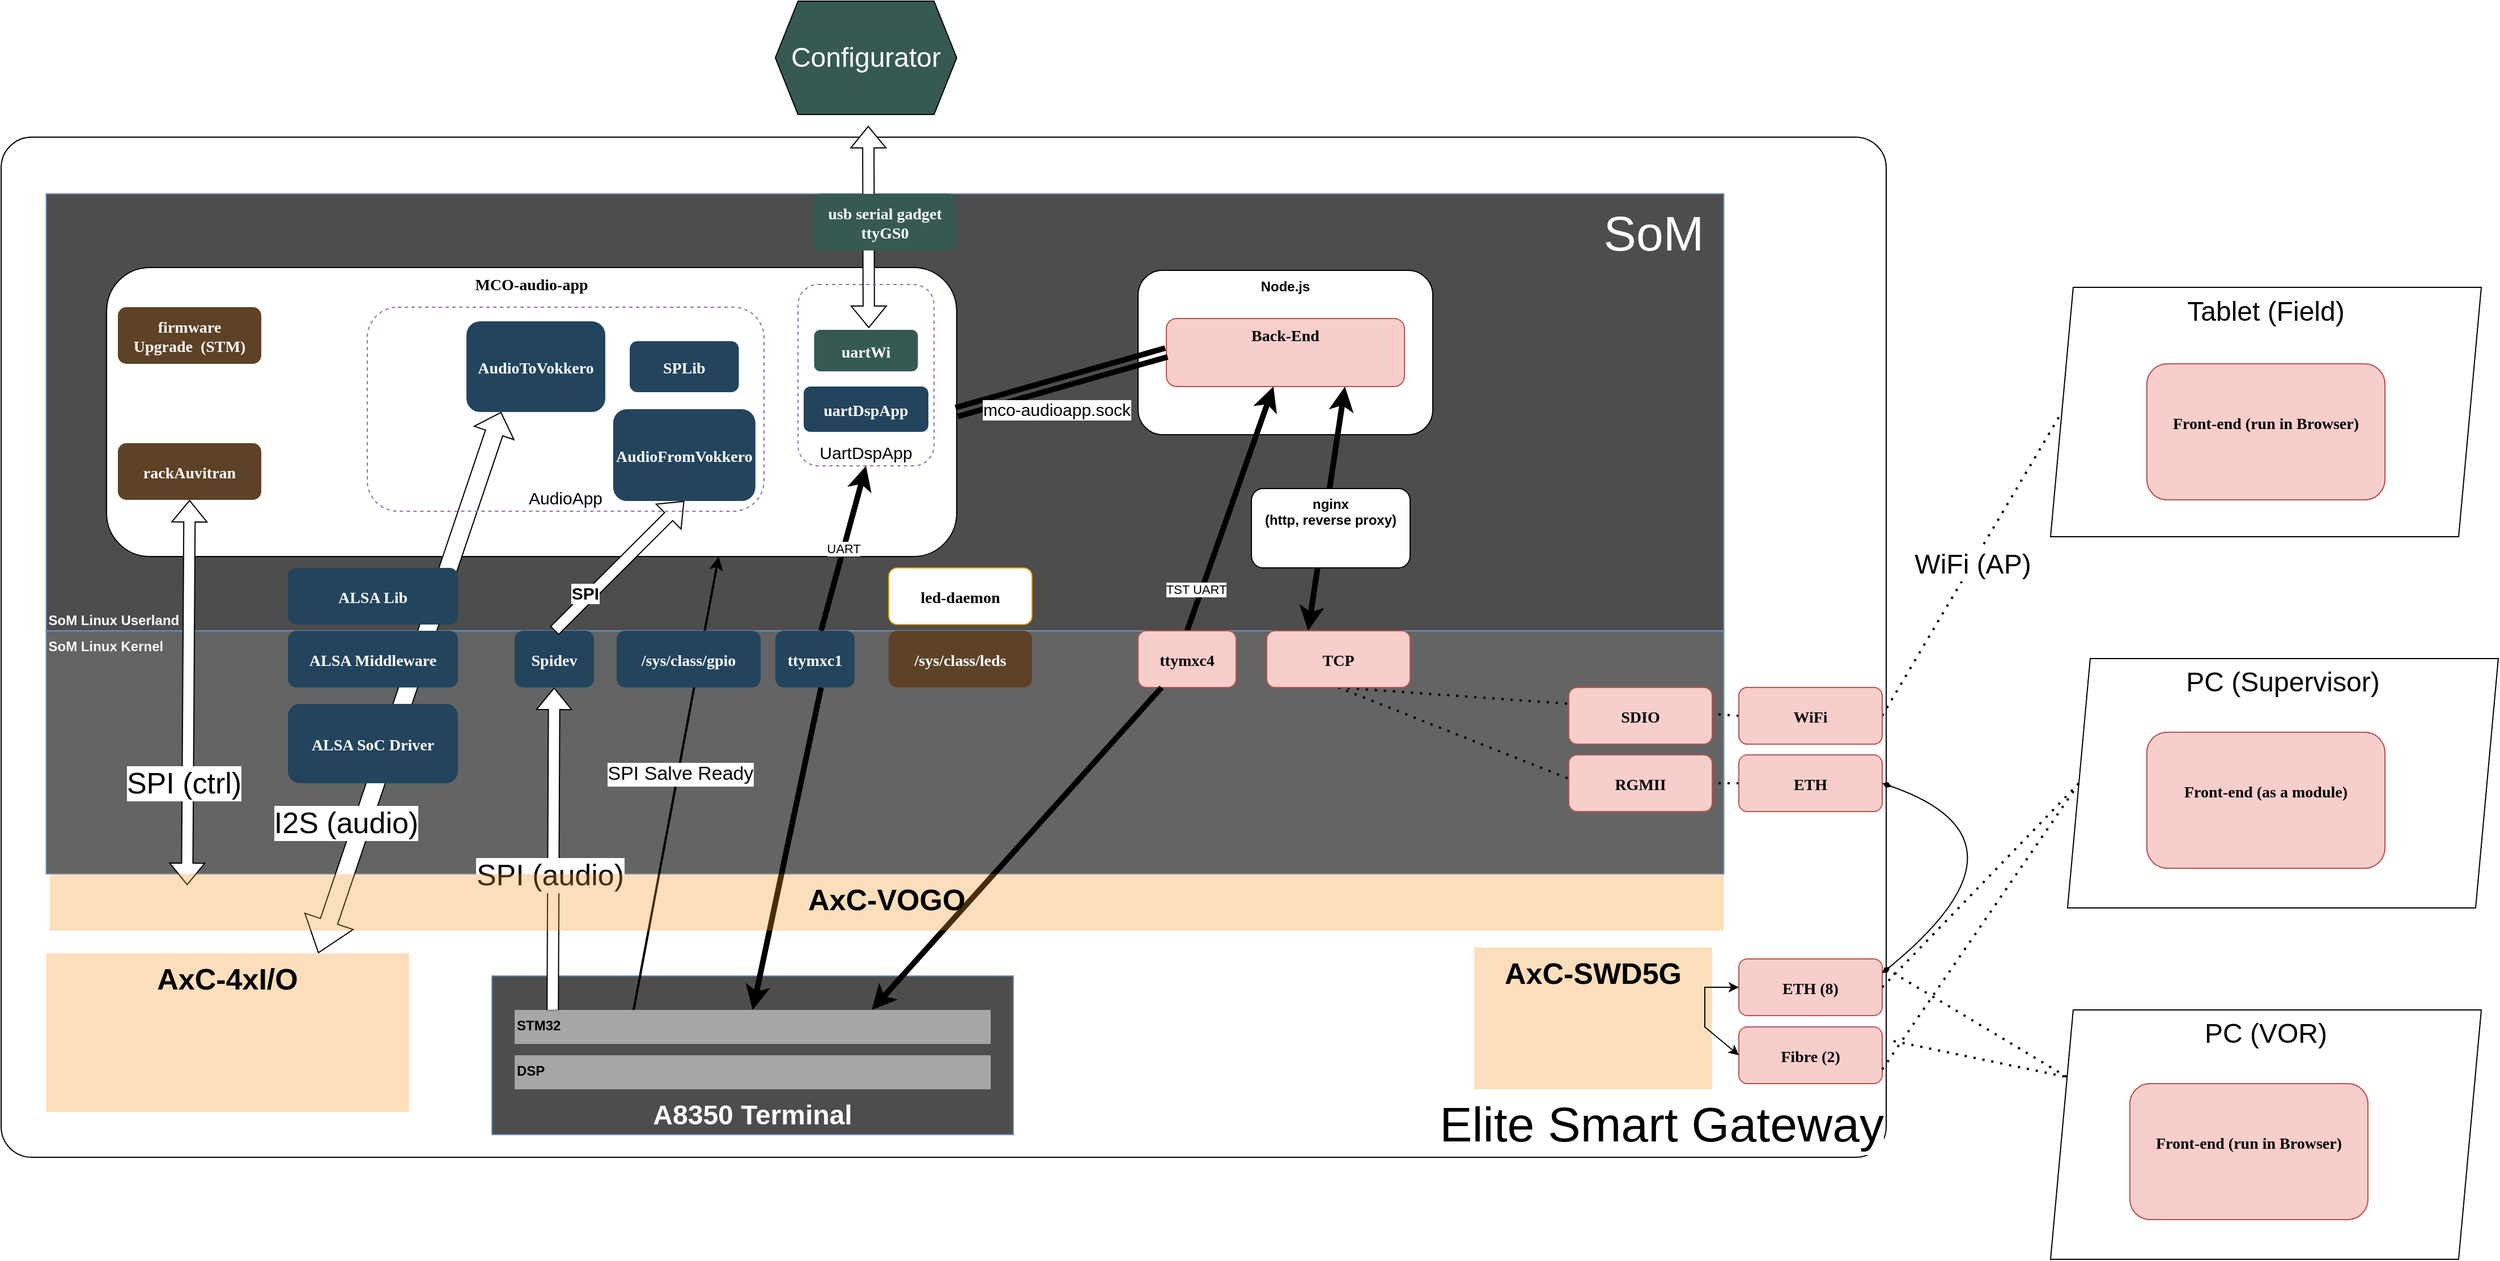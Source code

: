 <mxfile version="16.5.5" type="github">
  <diagram name="Page-1" id="2c0d36ab-eaac-3732-788b-9136903baeff">
    <mxGraphModel dx="2966" dy="1654" grid="1" gridSize="10" guides="1" tooltips="1" connect="1" arrows="1" fold="1" page="1" pageScale="1.5" pageWidth="1169" pageHeight="827" background="none" math="0" shadow="0">
      <root>
        <mxCell id="0" />
        <mxCell id="1" parent="0" />
        <mxCell id="yJEXvZF4Z7p5Rb5Mh50w-162" value="&lt;b style=&quot;font-size: 24px;&quot;&gt;&lt;font style=&quot;font-size: 24px;&quot;&gt;A8350 Terminal&lt;/font&gt;&lt;/b&gt;" style="rounded=0;whiteSpace=wrap;html=1;labelBackgroundColor=none;strokeColor=#666666;fillColor=#999999;opacity=30;verticalAlign=top;align=center;fontSize=24;fontColor=#333333;" vertex="1" parent="1">
          <mxGeometry x="1320" y="840" width="640" height="120" as="geometry" />
        </mxCell>
        <mxCell id="36HzXRvJtUE0cEunPF5f-138" value="&lt;b style=&quot;font-size: 24px;&quot;&gt;&lt;font style=&quot;font-size: 24px;&quot;&gt;A8350 Terminal&lt;/font&gt;&lt;/b&gt;" style="rounded=0;whiteSpace=wrap;html=1;labelBackgroundColor=none;strokeColor=#666666;fillColor=#BDE0F5;opacity=30;verticalAlign=top;align=center;fontSize=24;fontColor=#333333;" parent="1" vertex="1">
          <mxGeometry x="1320" y="840" width="640" height="120" as="geometry" />
        </mxCell>
        <mxCell id="yJEXvZF4Z7p5Rb5Mh50w-126" value="&lt;div style=&quot;&quot;&gt;&lt;span style=&quot;white-space: pre&quot;&gt;	&lt;/span&gt;&lt;span style=&quot;white-space: pre&quot;&gt;	&lt;/span&gt;&lt;span style=&quot;white-space: pre&quot;&gt;	&lt;/span&gt;&lt;span style=&quot;white-space: pre&quot;&gt;	&lt;/span&gt;&lt;span style=&quot;white-space: pre&quot;&gt;	&lt;/span&gt;&lt;span style=&quot;white-space: pre&quot;&gt;	&lt;/span&gt;&lt;span&gt;Elite Smart Gateway&lt;/span&gt;&lt;/div&gt;" style="rounded=1;whiteSpace=wrap;html=1;align=right;verticalAlign=bottom;fontSize=43;labelBackgroundColor=default;arcSize=3;" vertex="1" parent="1">
          <mxGeometry x="877" y="170" width="1663" height="900" as="geometry" />
        </mxCell>
        <mxCell id="yJEXvZF4Z7p5Rb5Mh50w-168" value="SoM Linux Userland" style="fillColor=#BDE0F5;strokeColor=none;opacity=30;align=left;verticalAlign=bottom;fontStyle=1;fontColor=#333333;" vertex="1" parent="1">
          <mxGeometry x="916.75" y="220" width="1480" height="385.5" as="geometry" />
        </mxCell>
        <mxCell id="yJEXvZF4Z7p5Rb5Mh50w-169" value="SoM Linux Kernel" style="fillColor=#4D4D4D;strokeColor=#6c8ebf;align=left;verticalAlign=top;fontStyle=1;" vertex="1" parent="1">
          <mxGeometry x="916.75" y="605.5" width="1480" height="214.5" as="geometry" />
        </mxCell>
        <mxCell id="yJEXvZF4Z7p5Rb5Mh50w-170" value="SoM Linux Userland" style="fillColor=#4D4D4D;strokeColor=#6c8ebf;align=left;verticalAlign=bottom;fontStyle=1;fontColor=#FFFFFF;" vertex="1" parent="1">
          <mxGeometry x="916.75" y="220" width="1480" height="385.5" as="geometry" />
        </mxCell>
        <mxCell id="yJEXvZF4Z7p5Rb5Mh50w-171" value="&lt;b style=&quot;font-size: 24px;&quot;&gt;&lt;font style=&quot;font-size: 24px;&quot;&gt;A8350 Terminal&lt;/font&gt;&lt;/b&gt;" style="rounded=0;whiteSpace=wrap;html=1;labelBackgroundColor=none;strokeColor=#6c8ebf;fillColor=#4D4D4D;verticalAlign=bottom;align=center;fontSize=24;fontColor=#FFFFFF;" vertex="1" parent="1">
          <mxGeometry x="1310" y="910" width="460" height="140" as="geometry" />
        </mxCell>
        <mxCell id="yJEXvZF4Z7p5Rb5Mh50w-172" value="DSP" style="fillColor=#FFFFFF;strokeColor=none;align=left;verticalAlign=top;fontStyle=1;fontColor=default;opacity=50;" vertex="1" parent="1">
          <mxGeometry x="1330" y="980" width="420" height="30" as="geometry" />
        </mxCell>
        <mxCell id="yJEXvZF4Z7p5Rb5Mh50w-129" value="Tablet (Field)" style="shape=parallelogram;perimeter=parallelogramPerimeter;whiteSpace=wrap;html=1;fixedSize=1;labelBackgroundColor=none;fontSize=24;size=20;verticalAlign=top;" vertex="1" parent="1">
          <mxGeometry x="2685" y="302.5" width="380" height="220" as="geometry" />
        </mxCell>
        <mxCell id="0WuZlEnzJ-5e1mdfW7h4-131" value="Node.js" style="rounded=1;whiteSpace=wrap;html=1;horizontal=1;align=center;verticalAlign=top;fontStyle=1;" parent="1" vertex="1">
          <mxGeometry x="1880" y="287.5" width="260" height="145" as="geometry" />
        </mxCell>
        <mxCell id="109" value="SoM Linux Kernel" style="fillColor=#999999;strokeColor=none;opacity=30;align=left;verticalAlign=top;fontStyle=1;fontColor=#FFFFFF;" parent="1" vertex="1">
          <mxGeometry x="916.75" y="605.5" width="1480" height="214.5" as="geometry" />
        </mxCell>
        <mxCell id="29" value="MCO-audio-app" style="rounded=1;fontStyle=1;fontFamily=Tahoma;fontSize=14;labelBackgroundColor=none;align=center;verticalAlign=top;" parent="1" vertex="1">
          <mxGeometry x="970" y="285" width="750" height="255" as="geometry" />
        </mxCell>
        <mxCell id="36HzXRvJtUE0cEunPF5f-161" value="" style="shape=flexArrow;endArrow=classic;html=1;rounded=0;fontColor=default;exitX=0.082;exitY=0.2;exitDx=0;exitDy=0;fillColor=default;startArrow=block;entryX=0.5;entryY=1;entryDx=0;entryDy=0;exitPerimeter=0;" parent="1" target="36HzXRvJtUE0cEunPF5f-156" edge="1" source="117">
          <mxGeometry width="50" height="50" relative="1" as="geometry">
            <mxPoint x="1040" y="940" as="sourcePoint" />
            <mxPoint x="1200" y="650" as="targetPoint" />
          </mxGeometry>
        </mxCell>
        <mxCell id="36HzXRvJtUE0cEunPF5f-162" value="&lt;font style=&quot;font-size: 26px&quot;&gt;SPI (ctrl)&lt;/font&gt;" style="edgeLabel;html=1;align=center;verticalAlign=middle;resizable=0;points=[];fontColor=default;" parent="36HzXRvJtUE0cEunPF5f-161" vertex="1" connectable="0">
          <mxGeometry x="-0.47" y="5" relative="1" as="geometry">
            <mxPoint x="1" as="offset" />
          </mxGeometry>
        </mxCell>
        <mxCell id="36HzXRvJtUE0cEunPF5f-169" value="" style="shape=flexArrow;endArrow=classic;html=1;rounded=0;fontColor=default;exitX=0.75;exitY=0;exitDx=0;exitDy=0;fillColor=default;startArrow=block;entryX=0.25;entryY=1;entryDx=0;entryDy=0;width=16;startSize=9.4;startWidth=28;" parent="1" target="36HzXRvJtUE0cEunPF5f-151" edge="1" source="yJEXvZF4Z7p5Rb5Mh50w-180">
          <mxGeometry width="50" height="50" relative="1" as="geometry">
            <mxPoint x="1210" y="937.75" as="sourcePoint" />
            <mxPoint x="1213.25" y="487.75" as="targetPoint" />
          </mxGeometry>
        </mxCell>
        <mxCell id="36HzXRvJtUE0cEunPF5f-170" value="&lt;font style=&quot;font-size: 26px&quot;&gt;I2S (audio)&lt;/font&gt;" style="edgeLabel;html=1;align=center;verticalAlign=middle;resizable=0;points=[];fontColor=default;" parent="36HzXRvJtUE0cEunPF5f-169" vertex="1" connectable="0">
          <mxGeometry x="-0.47" y="5" relative="1" as="geometry">
            <mxPoint x="-14" y="13" as="offset" />
          </mxGeometry>
        </mxCell>
        <mxCell id="4" value="ALSA SoC Driver" style="rounded=1;fillColor=#23445D;gradientColor=none;strokeColor=none;fontColor=#FFFFFF;fontStyle=1;fontFamily=Tahoma;fontSize=14" parent="1" vertex="1">
          <mxGeometry x="1130" y="670" width="150" height="70" as="geometry" />
        </mxCell>
        <mxCell id="36HzXRvJtUE0cEunPF5f-130" value="ALSA Middleware" style="rounded=1;fillColor=#23445D;gradientColor=none;strokeColor=none;fontColor=#FFFFFF;fontStyle=1;fontFamily=Tahoma;fontSize=14" parent="1" vertex="1">
          <mxGeometry x="1130" y="605.5" width="150" height="50" as="geometry" />
        </mxCell>
        <mxCell id="36HzXRvJtUE0cEunPF5f-131" value="ALSA Lib" style="rounded=1;fillColor=#23445D;gradientColor=none;strokeColor=none;fontColor=#FFFFFF;fontStyle=1;fontFamily=Tahoma;fontSize=14" parent="1" vertex="1">
          <mxGeometry x="1130" y="550" width="150" height="50" as="geometry" />
        </mxCell>
        <mxCell id="36HzXRvJtUE0cEunPF5f-132" value="Spidev" style="rounded=1;fillColor=#23445D;gradientColor=none;strokeColor=none;fontColor=#FFFFFF;fontStyle=1;fontFamily=Tahoma;fontSize=14" parent="1" vertex="1">
          <mxGeometry x="1330" y="605.5" width="70" height="50" as="geometry" />
        </mxCell>
        <mxCell id="36HzXRvJtUE0cEunPF5f-140" value="" style="shape=flexArrow;endArrow=classic;html=1;rounded=0;fontColor=default;exitX=0.08;exitY=0.029;exitDx=0;exitDy=0;fillColor=default;exitPerimeter=0;" parent="1" source="36HzXRvJtUE0cEunPF5f-173" target="36HzXRvJtUE0cEunPF5f-132" edge="1">
          <mxGeometry width="50" height="50" relative="1" as="geometry">
            <mxPoint x="1385" y="940" as="sourcePoint" />
            <mxPoint x="1410" y="950" as="targetPoint" />
          </mxGeometry>
        </mxCell>
        <mxCell id="36HzXRvJtUE0cEunPF5f-141" value="&lt;font style=&quot;font-size: 26px&quot;&gt;SPI (audio)&lt;/font&gt;" style="edgeLabel;html=1;align=center;verticalAlign=middle;resizable=0;points=[];fontColor=default;" parent="36HzXRvJtUE0cEunPF5f-140" vertex="1" connectable="0">
          <mxGeometry x="-0.47" y="5" relative="1" as="geometry">
            <mxPoint x="2" y="-45" as="offset" />
          </mxGeometry>
        </mxCell>
        <mxCell id="36HzXRvJtUE0cEunPF5f-142" value="" style="endArrow=none;html=1;rounded=0;fontSize=26;fontColor=default;fillColor=#d5e8d4;entryX=0.25;entryY=0;entryDx=0;entryDy=0;strokeWidth=2;endFill=0;startArrow=classic;startFill=1;sketch=0;strokeColor=#000000;" parent="1" target="36HzXRvJtUE0cEunPF5f-173" edge="1">
          <mxGeometry relative="1" as="geometry">
            <mxPoint x="1510" y="540" as="sourcePoint" />
            <mxPoint x="1470" y="940" as="targetPoint" />
          </mxGeometry>
        </mxCell>
        <mxCell id="36HzXRvJtUE0cEunPF5f-143" value="SPI Salve Ready" style="edgeLabel;resizable=0;html=1;align=center;verticalAlign=middle;labelBackgroundColor=default;fontSize=17;fontColor=default;strokeColor=#926DB3;fillColor=none;" parent="36HzXRvJtUE0cEunPF5f-142" connectable="0" vertex="1">
          <mxGeometry relative="1" as="geometry">
            <mxPoint x="3" y="-8" as="offset" />
          </mxGeometry>
        </mxCell>
        <mxCell id="36HzXRvJtUE0cEunPF5f-148" value="" style="shape=flexArrow;endArrow=classic;html=1;rounded=0;fontColor=default;exitX=0.5;exitY=0;exitDx=0;exitDy=0;fillColor=default;entryX=0.5;entryY=1;entryDx=0;entryDy=0;" parent="1" source="36HzXRvJtUE0cEunPF5f-132" target="36HzXRvJtUE0cEunPF5f-144" edge="1">
          <mxGeometry width="50" height="50" relative="1" as="geometry">
            <mxPoint x="1364.16" y="712.25" as="sourcePoint" />
            <mxPoint x="1362.781" y="427.75" as="targetPoint" />
          </mxGeometry>
        </mxCell>
        <mxCell id="36HzXRvJtUE0cEunPF5f-149" value="&lt;font style=&quot;font-size: 15px;&quot;&gt;&lt;span style=&quot;font-size: 15px;&quot;&gt;SPI&lt;/span&gt;&lt;/font&gt;" style="edgeLabel;html=1;align=center;verticalAlign=middle;resizable=0;points=[];fontColor=default;fontStyle=1;fontSize=15;" parent="36HzXRvJtUE0cEunPF5f-148" vertex="1" connectable="0">
          <mxGeometry x="-0.47" y="5" relative="1" as="geometry">
            <mxPoint as="offset" />
          </mxGeometry>
        </mxCell>
        <mxCell id="36HzXRvJtUE0cEunPF5f-171" value="" style="shape=flexArrow;endArrow=classic;html=1;rounded=0;fontColor=default;exitX=0.25;exitY=0;exitDx=0;exitDy=0;fillColor=default;startArrow=block;" parent="1" edge="1">
          <mxGeometry width="50" height="50" relative="1" as="geometry">
            <mxPoint x="1642.47" y="338.5" as="sourcePoint" />
            <mxPoint x="1642" y="160" as="targetPoint" />
          </mxGeometry>
        </mxCell>
        <mxCell id="36HzXRvJtUE0cEunPF5f-154" value="usb serial gadget&#xa;ttyGS0" style="rounded=1;fillColor=#365953;gradientColor=none;strokeColor=none;fontColor=#FFFFFF;fontStyle=1;fontFamily=Tahoma;fontSize=14" parent="1" vertex="1">
          <mxGeometry x="1593.5" y="220" width="126.5" height="50" as="geometry" />
        </mxCell>
        <mxCell id="36HzXRvJtUE0cEunPF5f-155" value="firmware&#xa;Upgrade  (STM)" style="rounded=1;fillColor=#5D4226;gradientColor=none;strokeColor=none;fontColor=#FFFFFF;fontStyle=1;fontFamily=Tahoma;fontSize=14" parent="1" vertex="1">
          <mxGeometry x="980" y="320" width="126.5" height="50" as="geometry" />
        </mxCell>
        <mxCell id="36HzXRvJtUE0cEunPF5f-156" value="rackAuvitran" style="rounded=1;fillColor=#5D4226;gradientColor=none;strokeColor=none;fontColor=#FFFFFF;fontStyle=1;fontFamily=Tahoma;fontSize=14" parent="1" vertex="1">
          <mxGeometry x="980" y="440" width="126.5" height="50" as="geometry" />
        </mxCell>
        <mxCell id="36HzXRvJtUE0cEunPF5f-159" value="" style="group;verticalAlign=bottom;" parent="1" vertex="1" connectable="0">
          <mxGeometry x="1580" y="300" width="140" height="220" as="geometry" />
        </mxCell>
        <mxCell id="36HzXRvJtUE0cEunPF5f-157" value="UartDspApp" style="rounded=1;whiteSpace=wrap;html=1;labelBackgroundColor=none;fontSize=15;fontColor=default;strokeColor=#926DB3;fillColor=none;dashed=1;verticalAlign=bottom;" parent="36HzXRvJtUE0cEunPF5f-159" vertex="1">
          <mxGeometry width="120" height="160" as="geometry" />
        </mxCell>
        <mxCell id="36HzXRvJtUE0cEunPF5f-152" value="uartDspApp" style="rounded=1;fillColor=#23445D;gradientColor=none;strokeColor=none;fontColor=#FFFFFF;fontStyle=1;fontFamily=Tahoma;fontSize=14" parent="36HzXRvJtUE0cEunPF5f-159" vertex="1">
          <mxGeometry x="5" y="90" width="110" height="40" as="geometry" />
        </mxCell>
        <mxCell id="36HzXRvJtUE0cEunPF5f-153" value="uartWi" style="rounded=1;fillColor=#365953;gradientColor=none;strokeColor=none;fontColor=#FFFFFF;fontStyle=1;fontFamily=Tahoma;fontSize=14" parent="36HzXRvJtUE0cEunPF5f-159" vertex="1">
          <mxGeometry x="14.23" y="40" width="91.54" height="36.67" as="geometry" />
        </mxCell>
        <mxCell id="36HzXRvJtUE0cEunPF5f-160" value="" style="group;verticalAlign=bottom;" parent="1" vertex="1" connectable="0">
          <mxGeometry x="1200" y="320" width="350" height="180" as="geometry" />
        </mxCell>
        <mxCell id="36HzXRvJtUE0cEunPF5f-158" value="AudioApp" style="rounded=1;whiteSpace=wrap;html=1;labelBackgroundColor=none;fontSize=15;fontColor=default;strokeColor=#926DB3;fillColor=none;dashed=1;verticalAlign=bottom;" parent="36HzXRvJtUE0cEunPF5f-160" vertex="1">
          <mxGeometry width="350.0" height="180" as="geometry" />
        </mxCell>
        <mxCell id="36HzXRvJtUE0cEunPF5f-144" value="AudioFromVokkero" style="rounded=1;fillColor=#23445D;gradientColor=none;strokeColor=none;fontColor=#FFFFFF;fontStyle=1;fontFamily=Tahoma;fontSize=14" parent="36HzXRvJtUE0cEunPF5f-160" vertex="1">
          <mxGeometry x="216.93" y="90" width="125.475" height="81" as="geometry" />
        </mxCell>
        <mxCell id="10" value="SPLib" style="rounded=1;fillColor=#23445D;gradientColor=none;strokeColor=none;fontColor=#FFFFFF;fontStyle=1;fontFamily=Tahoma;fontSize=14" parent="36HzXRvJtUE0cEunPF5f-160" vertex="1">
          <mxGeometry x="231.543" y="30" width="96.25" height="45" as="geometry" />
        </mxCell>
        <mxCell id="36HzXRvJtUE0cEunPF5f-151" value="AudioToVokkero" style="rounded=1;fillColor=#23445D;gradientColor=none;strokeColor=none;fontColor=#FFFFFF;fontStyle=1;fontFamily=Tahoma;fontSize=14" parent="36HzXRvJtUE0cEunPF5f-160" vertex="1">
          <mxGeometry x="87.5" y="12.5" width="122.5" height="80" as="geometry" />
        </mxCell>
        <mxCell id="36HzXRvJtUE0cEunPF5f-166" value="/sys/class/leds" style="rounded=1;fillColor=#5D4226;gradientColor=none;strokeColor=none;fontColor=#FFFFFF;fontStyle=1;fontFamily=Tahoma;fontSize=14" parent="1" vertex="1">
          <mxGeometry x="1660" y="605.5" width="126.5" height="50" as="geometry" />
        </mxCell>
        <mxCell id="36HzXRvJtUE0cEunPF5f-167" value="led-daemon" style="rounded=1;fillColor=#FFFFFF;strokeColor=#d79b00;fontStyle=1;fontFamily=Tahoma;fontSize=14;" parent="1" vertex="1">
          <mxGeometry x="1660" y="550" width="126.5" height="50" as="geometry" />
        </mxCell>
        <mxCell id="0WuZlEnzJ-5e1mdfW7h4-124" value="Front-end (run in Browser)&#xa;" style="rounded=1;fillColor=#e1d5e7;strokeColor=#9673a6;fontStyle=1;fontFamily=Tahoma;fontSize=14;labelBackgroundColor=none;align=center;verticalAlign=middle;" parent="1" vertex="1">
          <mxGeometry x="2770" y="370" width="210" height="120" as="geometry" />
        </mxCell>
        <mxCell id="0WuZlEnzJ-5e1mdfW7h4-123" value="Back-End" style="rounded=1;fillColor=#f8cecc;strokeColor=#b85450;fontStyle=1;fontFamily=Tahoma;fontSize=14;labelBackgroundColor=none;align=center;verticalAlign=top;" parent="1" vertex="1">
          <mxGeometry x="1905" y="330" width="210" height="60" as="geometry" />
        </mxCell>
        <mxCell id="0WuZlEnzJ-5e1mdfW7h4-134" value="UART" style="endArrow=classic;startArrow=none;html=1;rounded=0;entryX=0.5;entryY=1;entryDx=0;entryDy=0;strokeWidth=5;exitX=0.5;exitY=0;exitDx=0;exitDy=0;" parent="1" target="36HzXRvJtUE0cEunPF5f-157" edge="1">
          <mxGeometry width="50" height="50" relative="1" as="geometry">
            <mxPoint x="1600.365" y="605.5" as="sourcePoint" />
            <mxPoint x="2042.5" y="500" as="targetPoint" />
          </mxGeometry>
        </mxCell>
        <mxCell id="0WuZlEnzJ-5e1mdfW7h4-146" value="UART" style="endArrow=classic;startArrow=classic;html=1;rounded=0;entryX=0.75;entryY=1;entryDx=0;entryDy=0;strokeWidth=5;exitX=0.75;exitY=1;exitDx=0;exitDy=0;" parent="1" target="0WuZlEnzJ-5e1mdfW7h4-123" edge="1">
          <mxGeometry width="50" height="50" relative="1" as="geometry">
            <mxPoint x="2030" y="605.5" as="sourcePoint" />
            <mxPoint x="1650" y="470" as="targetPoint" />
          </mxGeometry>
        </mxCell>
        <mxCell id="0WuZlEnzJ-5e1mdfW7h4-136" value="&lt;font style=&quot;font-size: 15px&quot;&gt;mco-audioapp.sock&lt;/font&gt;" style="shape=link;html=1;rounded=0;strokeColor=#000000;strokeWidth=5;exitX=1;exitY=0.5;exitDx=0;exitDy=0;entryX=0;entryY=0.5;entryDx=0;entryDy=0;labelBackgroundColor=default;" parent="1" source="29" target="0WuZlEnzJ-5e1mdfW7h4-123" edge="1">
          <mxGeometry x="-0.111" y="-22" width="100" relative="1" as="geometry">
            <mxPoint x="1960" y="1060" as="sourcePoint" />
            <mxPoint x="2060" y="1060" as="targetPoint" />
            <mxPoint as="offset" />
          </mxGeometry>
        </mxCell>
        <mxCell id="0WuZlEnzJ-5e1mdfW7h4-137" value="nginx&lt;br&gt;(http, reverse proxy)" style="rounded=1;whiteSpace=wrap;html=1;horizontal=1;align=center;verticalAlign=top;fontStyle=1;fillColor=#FFFFFF;" parent="1" vertex="1">
          <mxGeometry x="1980" y="480" width="140" height="70" as="geometry" />
        </mxCell>
        <mxCell id="0WuZlEnzJ-5e1mdfW7h4-140" value="TST UART" style="endArrow=classic;startArrow=none;html=1;rounded=0;strokeWidth=5;exitX=0.5;exitY=0;exitDx=0;exitDy=0;" parent="1" source="0WuZlEnzJ-5e1mdfW7h4-125" target="0WuZlEnzJ-5e1mdfW7h4-123" edge="1">
          <mxGeometry x="-0.687" y="5" width="50" height="50" relative="1" as="geometry">
            <mxPoint x="1630" y="980" as="sourcePoint" />
            <mxPoint x="1650" y="470" as="targetPoint" />
            <mxPoint y="-1" as="offset" />
          </mxGeometry>
        </mxCell>
        <mxCell id="0WuZlEnzJ-5e1mdfW7h4-142" value="TCP" style="rounded=1;fillColor=#f8cecc;strokeColor=#b85450;fontStyle=1;fontFamily=Tahoma;fontSize=14" parent="1" vertex="1">
          <mxGeometry x="1993.5" y="605.5" width="126.5" height="50" as="geometry" />
        </mxCell>
        <mxCell id="0WuZlEnzJ-5e1mdfW7h4-125" value="ttymxc4" style="rounded=1;fillColor=#f8cecc;strokeColor=#b85450;fontStyle=1;fontFamily=Tahoma;fontSize=14" parent="1" vertex="1">
          <mxGeometry x="1880" y="605.5" width="86.5" height="50" as="geometry" />
        </mxCell>
        <mxCell id="0WuZlEnzJ-5e1mdfW7h4-143" value="" style="endArrow=none;startArrow=classic;html=1;rounded=0;strokeWidth=5;exitX=0.75;exitY=0;exitDx=0;exitDy=0;" parent="1" source="36HzXRvJtUE0cEunPF5f-173" target="0WuZlEnzJ-5e1mdfW7h4-125" edge="1">
          <mxGeometry width="50" height="50" relative="1" as="geometry">
            <mxPoint x="1770" y="970" as="sourcePoint" />
            <mxPoint x="1979.18" y="390" as="targetPoint" />
          </mxGeometry>
        </mxCell>
        <mxCell id="0WuZlEnzJ-5e1mdfW7h4-145" value="WiFi" style="rounded=1;fillColor=#f8cecc;strokeColor=#b85450;fontStyle=1;fontFamily=Tahoma;fontSize=14" parent="1" vertex="1">
          <mxGeometry x="2410" y="655.5" width="126.5" height="50" as="geometry" />
        </mxCell>
        <mxCell id="36HzXRvJtUE0cEunPF5f-133" value="/sys/class/gpio" style="rounded=1;fillColor=#23445D;gradientColor=none;strokeColor=none;fontColor=#FFFFFF;fontStyle=1;fontFamily=Tahoma;fontSize=14" parent="1" vertex="1">
          <mxGeometry x="1420" y="605.5" width="127" height="50" as="geometry" />
        </mxCell>
        <mxCell id="yJEXvZF4Z7p5Rb5Mh50w-124" value="" style="endArrow=none;startArrow=classic;html=1;rounded=0;entryX=0.5;entryY=1;entryDx=0;entryDy=0;strokeWidth=5;exitX=0.5;exitY=0;exitDx=0;exitDy=0;" edge="1" parent="1" source="36HzXRvJtUE0cEunPF5f-173">
          <mxGeometry width="50" height="50" relative="1" as="geometry">
            <mxPoint x="1620" y="970" as="sourcePoint" />
            <mxPoint x="1600.365" y="655.5" as="targetPoint" />
          </mxGeometry>
        </mxCell>
        <mxCell id="yJEXvZF4Z7p5Rb5Mh50w-125" value="ttymxc1" style="rounded=1;fillColor=#23445D;gradientColor=none;strokeColor=none;fontColor=#FFFFFF;fontStyle=1;fontFamily=Tahoma;fontSize=14" vertex="1" parent="1">
          <mxGeometry x="1560" y="605.5" width="70" height="50" as="geometry" />
        </mxCell>
        <mxCell id="yJEXvZF4Z7p5Rb5Mh50w-127" value="SoM" style="text;html=1;strokeColor=none;fillColor=none;align=center;verticalAlign=middle;whiteSpace=wrap;rounded=0;labelBackgroundColor=none;fontSize=43;fontColor=#FFFFFF;" vertex="1" parent="1">
          <mxGeometry x="2300" y="240" width="70" height="30" as="geometry" />
        </mxCell>
        <mxCell id="yJEXvZF4Z7p5Rb5Mh50w-128" value="Configurator" style="shape=hexagon;perimeter=hexagonPerimeter2;whiteSpace=wrap;html=1;fixedSize=1;labelBackgroundColor=none;fontSize=24;fillColor=#365953;fontColor=#FFFFFF;" vertex="1" parent="1">
          <mxGeometry x="1560" y="50" width="160" height="100" as="geometry" />
        </mxCell>
        <mxCell id="yJEXvZF4Z7p5Rb5Mh50w-130" value="" style="endArrow=none;dashed=1;html=1;dashPattern=1 3;strokeWidth=2;rounded=0;fontSize=24;entryX=0.5;entryY=1;entryDx=0;entryDy=0;exitX=0;exitY=0.5;exitDx=0;exitDy=0;startArrow=none;" edge="1" parent="1" source="yJEXvZF4Z7p5Rb5Mh50w-135" target="0WuZlEnzJ-5e1mdfW7h4-142">
          <mxGeometry width="50" height="50" relative="1" as="geometry">
            <mxPoint x="2200" y="717.5" as="sourcePoint" />
            <mxPoint x="2000" y="610" as="targetPoint" />
            <Array as="points">
              <mxPoint x="2270" y="740" />
            </Array>
          </mxGeometry>
        </mxCell>
        <mxCell id="yJEXvZF4Z7p5Rb5Mh50w-131" value="" style="endArrow=none;dashed=1;html=1;dashPattern=1 3;strokeWidth=2;rounded=0;fontSize=24;entryX=0.5;entryY=1;entryDx=0;entryDy=0;exitX=0;exitY=0.5;exitDx=0;exitDy=0;startArrow=none;" edge="1" parent="1" source="yJEXvZF4Z7p5Rb5Mh50w-159" target="0WuZlEnzJ-5e1mdfW7h4-142">
          <mxGeometry width="50" height="50" relative="1" as="geometry">
            <mxPoint x="1950" y="660" as="sourcePoint" />
            <mxPoint x="2000" y="610" as="targetPoint" />
          </mxGeometry>
        </mxCell>
        <mxCell id="yJEXvZF4Z7p5Rb5Mh50w-132" value="WiFi (AP)" style="endArrow=none;dashed=1;html=1;dashPattern=1 3;strokeWidth=2;rounded=0;fontSize=24;entryX=0;entryY=0.5;entryDx=0;entryDy=0;exitX=1;exitY=0.5;exitDx=0;exitDy=0;" edge="1" parent="1" source="0WuZlEnzJ-5e1mdfW7h4-145" target="yJEXvZF4Z7p5Rb5Mh50w-129">
          <mxGeometry width="50" height="50" relative="1" as="geometry">
            <mxPoint x="2210" y="700" as="sourcePoint" />
            <mxPoint x="2260" y="650" as="targetPoint" />
          </mxGeometry>
        </mxCell>
        <mxCell id="yJEXvZF4Z7p5Rb5Mh50w-135" value="ETH" style="rounded=1;fillColor=#f8cecc;strokeColor=#b85450;fontStyle=1;fontFamily=Tahoma;fontSize=14" vertex="1" parent="1">
          <mxGeometry x="2410" y="715" width="126.5" height="50" as="geometry" />
        </mxCell>
        <mxCell id="yJEXvZF4Z7p5Rb5Mh50w-136" value="Fibre (2)" style="rounded=1;fillColor=#f8cecc;strokeColor=#b85450;fontStyle=1;fontFamily=Tahoma;fontSize=14" vertex="1" parent="1">
          <mxGeometry x="2410" y="955" width="126.5" height="50" as="geometry" />
        </mxCell>
        <mxCell id="yJEXvZF4Z7p5Rb5Mh50w-137" value="AxC-SWD5G" style="fillColor=#F2931E;strokeColor=none;opacity=30;align=center;verticalAlign=top;fontStyle=1;fontSize=26;" vertex="1" parent="1">
          <mxGeometry x="2176.5" y="885" width="210" height="125" as="geometry" />
        </mxCell>
        <mxCell id="yJEXvZF4Z7p5Rb5Mh50w-139" value="ETH (8)" style="rounded=1;fillColor=#f8cecc;strokeColor=#b85450;fontStyle=1;fontFamily=Tahoma;fontSize=14" vertex="1" parent="1">
          <mxGeometry x="2410" y="895" width="126.5" height="50" as="geometry" />
        </mxCell>
        <mxCell id="yJEXvZF4Z7p5Rb5Mh50w-140" value="" style="curved=1;endArrow=diamondThin;html=1;rounded=0;fontSize=24;exitX=1;exitY=0.25;exitDx=0;exitDy=0;entryX=1;entryY=0.5;entryDx=0;entryDy=0;startArrow=diamondThin;startFill=1;endFill=1;" edge="1" parent="1" source="yJEXvZF4Z7p5Rb5Mh50w-139" target="yJEXvZF4Z7p5Rb5Mh50w-135">
          <mxGeometry width="50" height="50" relative="1" as="geometry">
            <mxPoint x="2870" y="910" as="sourcePoint" />
            <mxPoint x="2890" y="770" as="targetPoint" />
            <Array as="points">
              <mxPoint x="2680" y="790" />
            </Array>
          </mxGeometry>
        </mxCell>
        <mxCell id="yJEXvZF4Z7p5Rb5Mh50w-143" value="PC (Supervisor)" style="shape=parallelogram;perimeter=parallelogramPerimeter;whiteSpace=wrap;html=1;fixedSize=1;labelBackgroundColor=none;fontSize=24;size=20;verticalAlign=top;" vertex="1" parent="1">
          <mxGeometry x="2700" y="630" width="380" height="220" as="geometry" />
        </mxCell>
        <mxCell id="yJEXvZF4Z7p5Rb5Mh50w-144" value="Front-end (as a module)&#xa;" style="rounded=1;fillColor=#e1d5e7;strokeColor=#9673a6;fontStyle=1;fontFamily=Tahoma;fontSize=14;labelBackgroundColor=none;align=center;verticalAlign=middle;" vertex="1" parent="1">
          <mxGeometry x="2770" y="695" width="210" height="120" as="geometry" />
        </mxCell>
        <mxCell id="yJEXvZF4Z7p5Rb5Mh50w-145" value="" style="endArrow=none;dashed=1;html=1;dashPattern=1 3;strokeWidth=2;rounded=0;fontSize=24;entryX=0;entryY=0.5;entryDx=0;entryDy=0;exitX=1;exitY=0.5;exitDx=0;exitDy=0;" edge="1" parent="1" source="yJEXvZF4Z7p5Rb5Mh50w-139" target="yJEXvZF4Z7p5Rb5Mh50w-143">
          <mxGeometry width="50" height="50" relative="1" as="geometry">
            <mxPoint x="2546.5" y="690.5" as="sourcePoint" />
            <mxPoint x="2705" y="422.5" as="targetPoint" />
          </mxGeometry>
        </mxCell>
        <mxCell id="yJEXvZF4Z7p5Rb5Mh50w-146" value="" style="endArrow=none;dashed=1;html=1;dashPattern=1 3;strokeWidth=2;rounded=0;fontSize=24;entryX=0;entryY=0.5;entryDx=0;entryDy=0;exitX=1;exitY=0.75;exitDx=0;exitDy=0;" edge="1" parent="1" source="yJEXvZF4Z7p5Rb5Mh50w-136" target="yJEXvZF4Z7p5Rb5Mh50w-143">
          <mxGeometry width="50" height="50" relative="1" as="geometry">
            <mxPoint x="2546.5" y="690.5" as="sourcePoint" />
            <mxPoint x="2705" y="422.5" as="targetPoint" />
          </mxGeometry>
        </mxCell>
        <mxCell id="yJEXvZF4Z7p5Rb5Mh50w-147" value="PC (VOR)" style="shape=parallelogram;perimeter=parallelogramPerimeter;whiteSpace=wrap;html=1;fixedSize=1;labelBackgroundColor=none;fontSize=24;size=20;verticalAlign=top;" vertex="1" parent="1">
          <mxGeometry x="2685" y="940" width="380" height="220" as="geometry" />
        </mxCell>
        <mxCell id="yJEXvZF4Z7p5Rb5Mh50w-148" value="Front-end (run in Browser)&#xa;" style="rounded=1;fillColor=#e1d5e7;strokeColor=#9673a6;fontStyle=1;fontFamily=Tahoma;fontSize=14;labelBackgroundColor=none;align=center;verticalAlign=middle;" vertex="1" parent="1">
          <mxGeometry x="2755" y="1005" width="210" height="120" as="geometry" />
        </mxCell>
        <mxCell id="yJEXvZF4Z7p5Rb5Mh50w-149" value="" style="endArrow=none;dashed=1;html=1;dashPattern=1 3;strokeWidth=2;rounded=0;fontSize=24;entryX=0;entryY=0.25;entryDx=0;entryDy=0;exitX=1;exitY=0.75;exitDx=0;exitDy=0;" edge="1" parent="1" target="yJEXvZF4Z7p5Rb5Mh50w-147">
          <mxGeometry width="50" height="50" relative="1" as="geometry">
            <mxPoint x="2546.5" y="967.5" as="sourcePoint" />
            <mxPoint x="2720" y="750" as="targetPoint" />
          </mxGeometry>
        </mxCell>
        <mxCell id="yJEXvZF4Z7p5Rb5Mh50w-150" value="" style="endArrow=none;dashed=1;html=1;dashPattern=1 3;strokeWidth=2;rounded=0;fontSize=24;entryX=0;entryY=0.25;entryDx=0;entryDy=0;exitX=1;exitY=0.5;exitDx=0;exitDy=0;" edge="1" parent="1" target="yJEXvZF4Z7p5Rb5Mh50w-147">
          <mxGeometry width="50" height="50" relative="1" as="geometry">
            <mxPoint x="2546.5" y="907.5" as="sourcePoint" />
            <mxPoint x="2720" y="750" as="targetPoint" />
          </mxGeometry>
        </mxCell>
        <mxCell id="yJEXvZF4Z7p5Rb5Mh50w-154" value="Front-end (run in Browser)&#xa;" style="rounded=1;fillColor=#f8cecc;strokeColor=#b85450;fontStyle=1;fontFamily=Tahoma;fontSize=14;labelBackgroundColor=none;align=center;verticalAlign=middle;" vertex="1" parent="1">
          <mxGeometry x="2770" y="370" width="210" height="120" as="geometry" />
        </mxCell>
        <mxCell id="yJEXvZF4Z7p5Rb5Mh50w-155" value="Front-end (as a module)&#xa;" style="rounded=1;fillColor=#f8cecc;strokeColor=#b85450;fontStyle=1;fontFamily=Tahoma;fontSize=14;labelBackgroundColor=none;align=center;verticalAlign=middle;" vertex="1" parent="1">
          <mxGeometry x="2770" y="695" width="210" height="120" as="geometry" />
        </mxCell>
        <mxCell id="yJEXvZF4Z7p5Rb5Mh50w-156" value="Front-end (run in Browser)&#xa;" style="rounded=1;fillColor=#f8cecc;strokeColor=#b85450;fontStyle=1;fontFamily=Tahoma;fontSize=14;labelBackgroundColor=none;align=center;verticalAlign=middle;" vertex="1" parent="1">
          <mxGeometry x="2755" y="1005" width="210" height="120" as="geometry" />
        </mxCell>
        <mxCell id="yJEXvZF4Z7p5Rb5Mh50w-159" value="WiFi" style="rounded=1;fillColor=#f8cecc;strokeColor=#b85450;fontStyle=1;fontFamily=Tahoma;fontSize=14" vertex="1" parent="1">
          <mxGeometry x="2410" y="655.5" width="126.5" height="50" as="geometry" />
        </mxCell>
        <mxCell id="yJEXvZF4Z7p5Rb5Mh50w-161" value="TCP" style="rounded=1;fillColor=#f8cecc;strokeColor=#b85450;fontStyle=1;fontFamily=Tahoma;fontSize=14" vertex="1" parent="1">
          <mxGeometry x="1993.5" y="605.5" width="126.5" height="50" as="geometry" />
        </mxCell>
        <mxCell id="36HzXRvJtUE0cEunPF5f-173" value="STM32&#xa;" style="fillColor=default;strokeColor=none;align=left;verticalAlign=top;fontStyle=1;fontColor=default;opacity=50;" parent="1" vertex="1">
          <mxGeometry x="1330" y="940" width="420" height="30" as="geometry" />
        </mxCell>
        <mxCell id="yJEXvZF4Z7p5Rb5Mh50w-177" value="" style="endArrow=classic;startArrow=classic;html=1;rounded=0;labelBackgroundColor=default;fontSize=24;fontColor=default;entryX=0;entryY=0.5;entryDx=0;entryDy=0;exitX=0;exitY=0.5;exitDx=0;exitDy=0;" edge="1" parent="1" source="yJEXvZF4Z7p5Rb5Mh50w-136" target="yJEXvZF4Z7p5Rb5Mh50w-139">
          <mxGeometry width="50" height="50" relative="1" as="geometry">
            <mxPoint x="2220" y="985" as="sourcePoint" />
            <mxPoint x="2270" y="935" as="targetPoint" />
            <Array as="points">
              <mxPoint x="2380" y="955" />
              <mxPoint x="2380" y="920" />
            </Array>
          </mxGeometry>
        </mxCell>
        <mxCell id="yJEXvZF4Z7p5Rb5Mh50w-133" value="RGMII" style="rounded=1;fillColor=#f8cecc;strokeColor=#b85450;fontStyle=1;fontFamily=Tahoma;fontSize=14" vertex="1" parent="1">
          <mxGeometry x="2260" y="715" width="126.5" height="50" as="geometry" />
        </mxCell>
        <mxCell id="yJEXvZF4Z7p5Rb5Mh50w-134" value="SDIO" style="rounded=1;fillColor=#f8cecc;strokeColor=#b85450;fontStyle=1;fontFamily=Tahoma;fontSize=14" vertex="1" parent="1">
          <mxGeometry x="2260" y="655.5" width="126.5" height="50" as="geometry" />
        </mxCell>
        <mxCell id="yJEXvZF4Z7p5Rb5Mh50w-180" value="AxC-4xI/O" style="fillColor=#F2931E;strokeColor=none;opacity=30;align=center;verticalAlign=top;fontStyle=1;fontSize=26;" vertex="1" parent="1">
          <mxGeometry x="916.75" y="890" width="320" height="140" as="geometry" />
        </mxCell>
        <mxCell id="117" value="AxC-VOGO" style="fillColor=#F2931E;strokeColor=none;opacity=30;align=center;verticalAlign=top;fontStyle=1;fontSize=26;" parent="1" vertex="1">
          <mxGeometry x="920" y="820" width="1476.75" height="50" as="geometry" />
        </mxCell>
      </root>
    </mxGraphModel>
  </diagram>
</mxfile>
